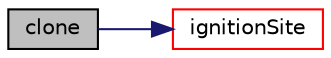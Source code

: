 digraph "clone"
{
  bgcolor="transparent";
  edge [fontname="Helvetica",fontsize="10",labelfontname="Helvetica",labelfontsize="10"];
  node [fontname="Helvetica",fontsize="10",shape=record];
  rankdir="LR";
  Node108 [label="clone",height=0.2,width=0.4,color="black", fillcolor="grey75", style="filled", fontcolor="black"];
  Node108 -> Node109 [color="midnightblue",fontsize="10",style="solid",fontname="Helvetica"];
  Node109 [label="ignitionSite",height=0.2,width=0.4,color="red",URL="$a22601.html#afe0641515a690132844d4e1e54f77b40",tooltip="Construct from Istream and database. "];
}
